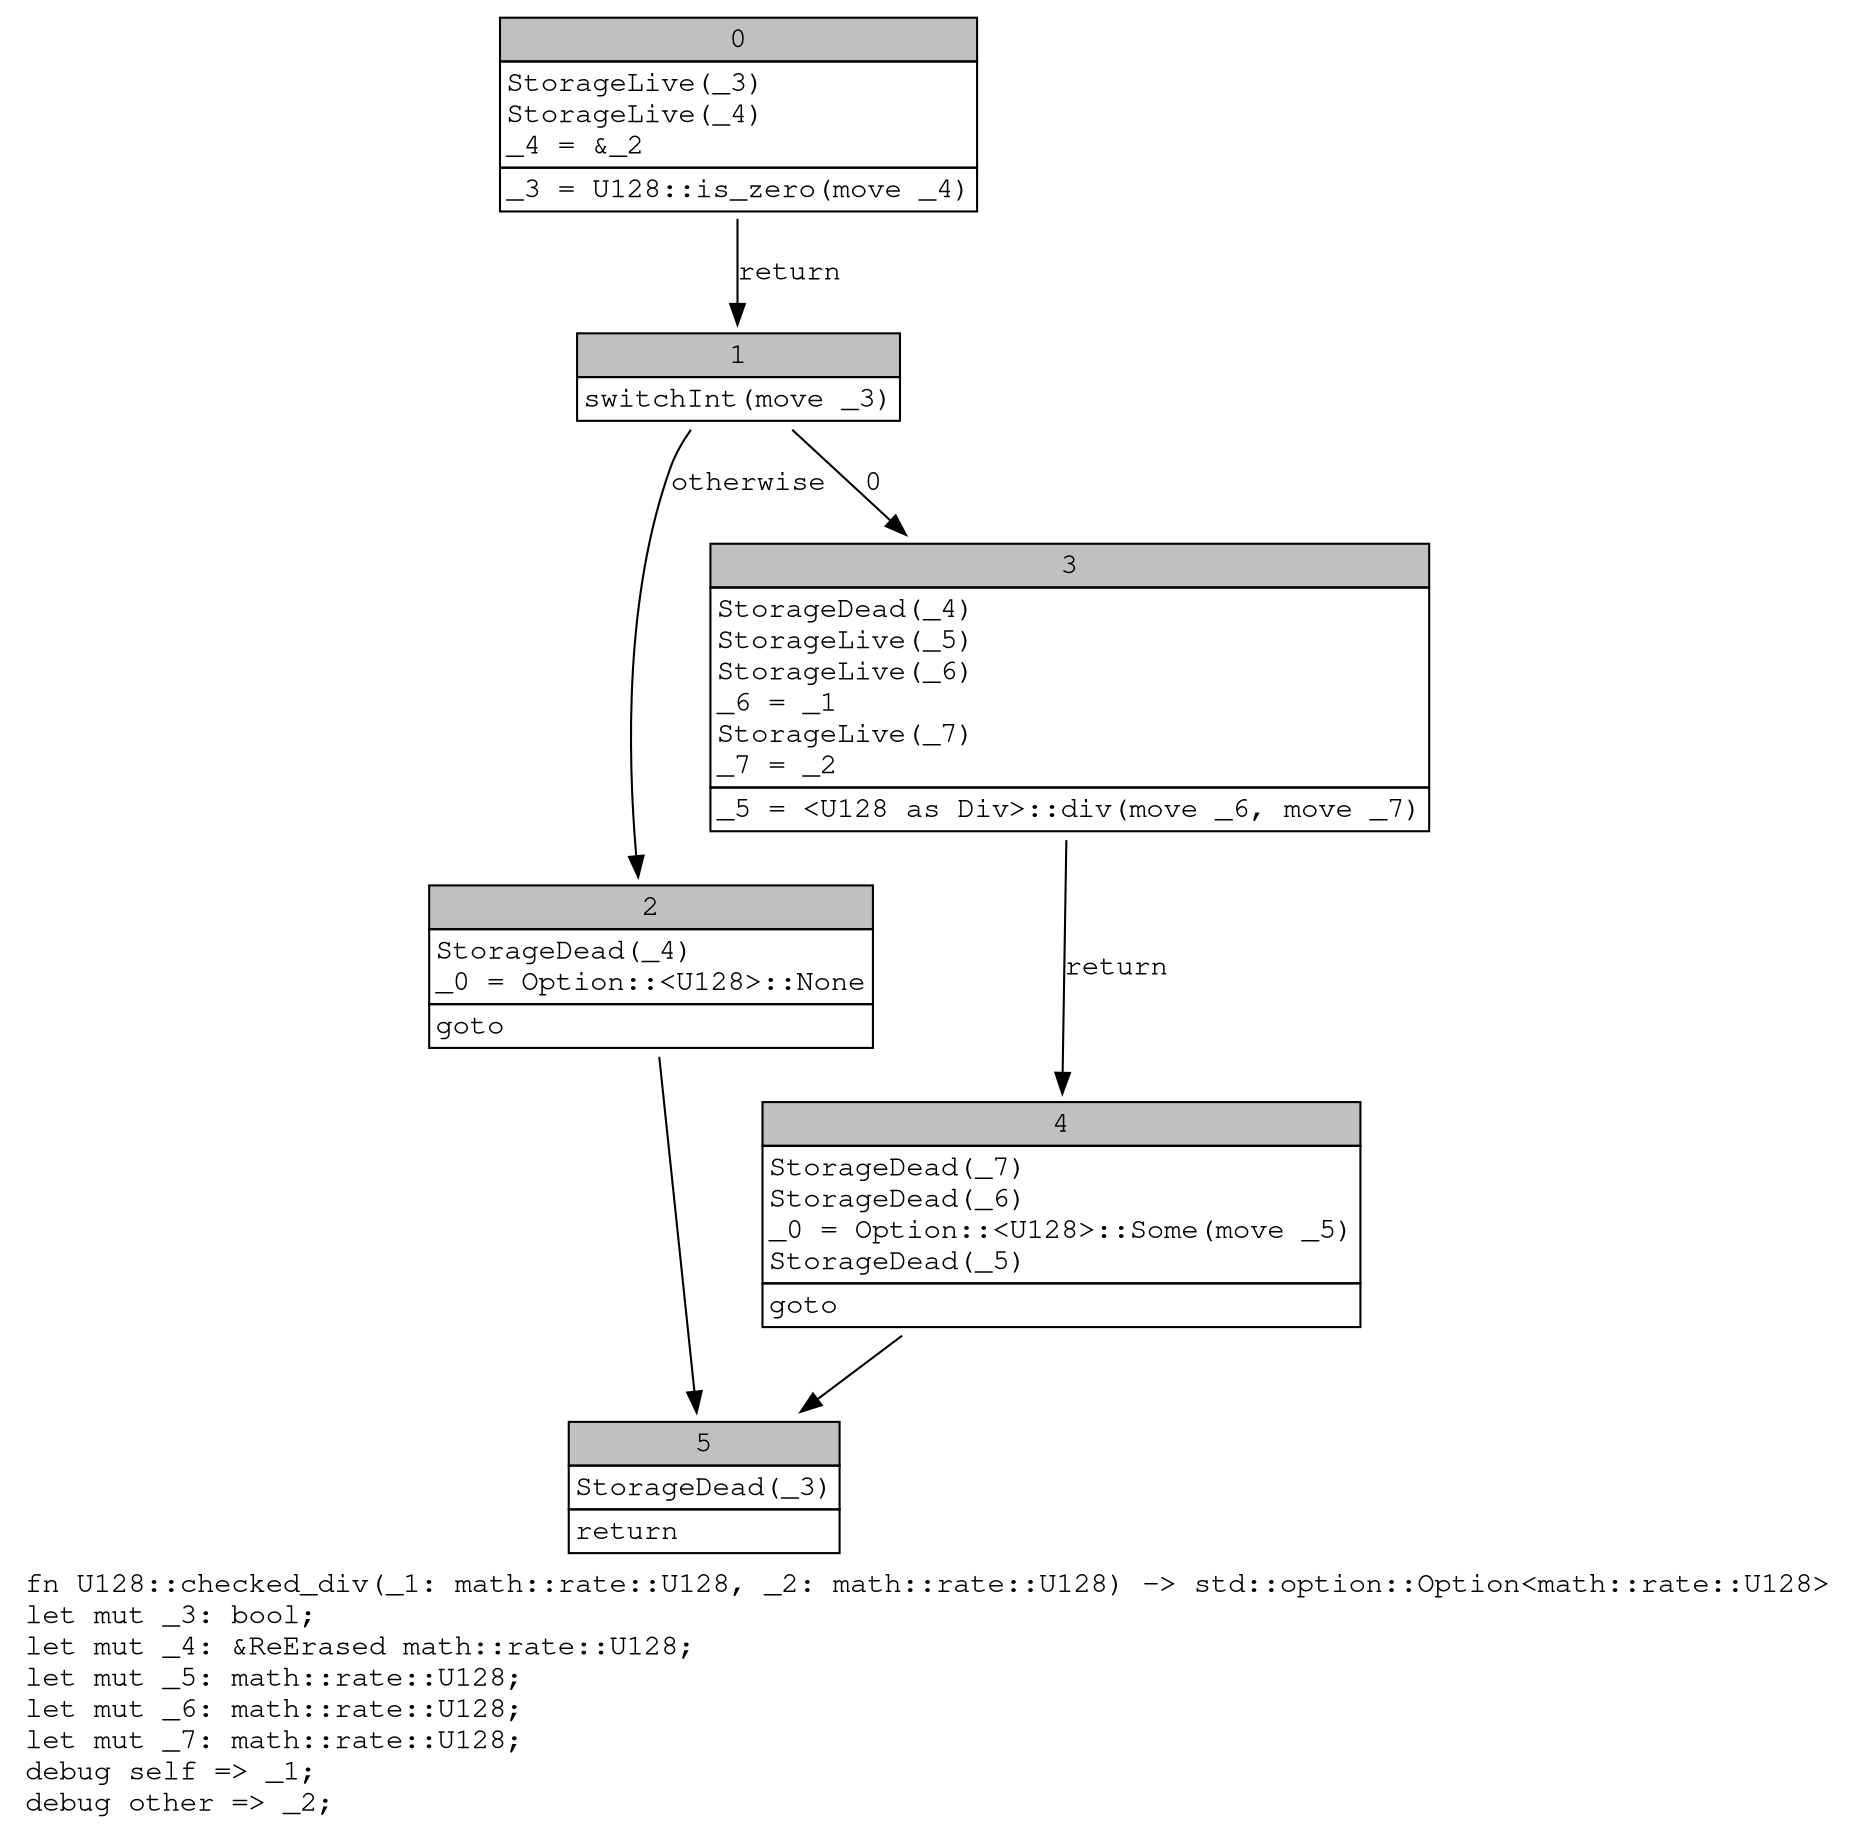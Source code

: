 digraph Mir_0_1389 {
    graph [fontname="Courier, monospace"];
    node [fontname="Courier, monospace"];
    edge [fontname="Courier, monospace"];
    label=<fn U128::checked_div(_1: math::rate::U128, _2: math::rate::U128) -&gt; std::option::Option&lt;math::rate::U128&gt;<br align="left"/>let mut _3: bool;<br align="left"/>let mut _4: &amp;ReErased math::rate::U128;<br align="left"/>let mut _5: math::rate::U128;<br align="left"/>let mut _6: math::rate::U128;<br align="left"/>let mut _7: math::rate::U128;<br align="left"/>debug self =&gt; _1;<br align="left"/>debug other =&gt; _2;<br align="left"/>>;
    bb0__0_1389 [shape="none", label=<<table border="0" cellborder="1" cellspacing="0"><tr><td bgcolor="gray" align="center" colspan="1">0</td></tr><tr><td align="left" balign="left">StorageLive(_3)<br/>StorageLive(_4)<br/>_4 = &amp;_2<br/></td></tr><tr><td align="left">_3 = U128::is_zero(move _4)</td></tr></table>>];
    bb1__0_1389 [shape="none", label=<<table border="0" cellborder="1" cellspacing="0"><tr><td bgcolor="gray" align="center" colspan="1">1</td></tr><tr><td align="left">switchInt(move _3)</td></tr></table>>];
    bb2__0_1389 [shape="none", label=<<table border="0" cellborder="1" cellspacing="0"><tr><td bgcolor="gray" align="center" colspan="1">2</td></tr><tr><td align="left" balign="left">StorageDead(_4)<br/>_0 = Option::&lt;U128&gt;::None<br/></td></tr><tr><td align="left">goto</td></tr></table>>];
    bb3__0_1389 [shape="none", label=<<table border="0" cellborder="1" cellspacing="0"><tr><td bgcolor="gray" align="center" colspan="1">3</td></tr><tr><td align="left" balign="left">StorageDead(_4)<br/>StorageLive(_5)<br/>StorageLive(_6)<br/>_6 = _1<br/>StorageLive(_7)<br/>_7 = _2<br/></td></tr><tr><td align="left">_5 = &lt;U128 as Div&gt;::div(move _6, move _7)</td></tr></table>>];
    bb4__0_1389 [shape="none", label=<<table border="0" cellborder="1" cellspacing="0"><tr><td bgcolor="gray" align="center" colspan="1">4</td></tr><tr><td align="left" balign="left">StorageDead(_7)<br/>StorageDead(_6)<br/>_0 = Option::&lt;U128&gt;::Some(move _5)<br/>StorageDead(_5)<br/></td></tr><tr><td align="left">goto</td></tr></table>>];
    bb5__0_1389 [shape="none", label=<<table border="0" cellborder="1" cellspacing="0"><tr><td bgcolor="gray" align="center" colspan="1">5</td></tr><tr><td align="left" balign="left">StorageDead(_3)<br/></td></tr><tr><td align="left">return</td></tr></table>>];
    bb0__0_1389 -> bb1__0_1389 [label="return"];
    bb1__0_1389 -> bb3__0_1389 [label="0"];
    bb1__0_1389 -> bb2__0_1389 [label="otherwise"];
    bb2__0_1389 -> bb5__0_1389 [label=""];
    bb3__0_1389 -> bb4__0_1389 [label="return"];
    bb4__0_1389 -> bb5__0_1389 [label=""];
}
